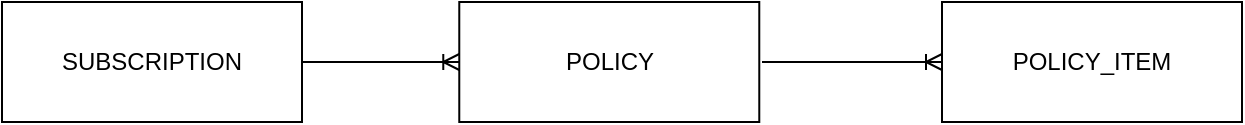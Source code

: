 <mxfile version="18.0.2" type="github">
  <diagram id="fLK2QHoBTqFBZqGhMDc5" name="Page-1">
    <mxGraphModel dx="1422" dy="739" grid="1" gridSize="10" guides="1" tooltips="1" connect="1" arrows="1" fold="1" page="1" pageScale="1" pageWidth="850" pageHeight="1100" math="0" shadow="0">
      <root>
        <mxCell id="0" />
        <mxCell id="1" parent="0" />
        <mxCell id="Ezx-8jmVCmr3T-Vk9Jlq-1" value="SUBSCRIPTION" style="whiteSpace=wrap;html=1;align=center;" vertex="1" parent="1">
          <mxGeometry x="70" y="140" width="150" height="60" as="geometry" />
        </mxCell>
        <mxCell id="Ezx-8jmVCmr3T-Vk9Jlq-2" value="POLICY" style="whiteSpace=wrap;html=1;align=center;" vertex="1" parent="1">
          <mxGeometry x="298.64" y="140" width="150" height="60" as="geometry" />
        </mxCell>
        <mxCell id="Ezx-8jmVCmr3T-Vk9Jlq-3" value="POLICY_ITEM" style="whiteSpace=wrap;html=1;align=center;" vertex="1" parent="1">
          <mxGeometry x="540" y="140" width="150" height="60" as="geometry" />
        </mxCell>
        <mxCell id="Ezx-8jmVCmr3T-Vk9Jlq-4" value="" style="edgeStyle=entityRelationEdgeStyle;fontSize=12;html=1;endArrow=ERoneToMany;rounded=0;exitX=1;exitY=0.5;exitDx=0;exitDy=0;entryX=0;entryY=0.5;entryDx=0;entryDy=0;" edge="1" parent="1" source="Ezx-8jmVCmr3T-Vk9Jlq-1" target="Ezx-8jmVCmr3T-Vk9Jlq-2">
          <mxGeometry width="100" height="100" relative="1" as="geometry">
            <mxPoint x="270" y="130" as="sourcePoint" />
            <mxPoint x="370" y="30" as="targetPoint" />
          </mxGeometry>
        </mxCell>
        <mxCell id="Ezx-8jmVCmr3T-Vk9Jlq-5" value="" style="edgeStyle=entityRelationEdgeStyle;fontSize=12;html=1;endArrow=ERoneToMany;rounded=0;" edge="1" parent="1" target="Ezx-8jmVCmr3T-Vk9Jlq-3">
          <mxGeometry width="100" height="100" relative="1" as="geometry">
            <mxPoint x="450" y="170" as="sourcePoint" />
            <mxPoint x="308.64" y="180" as="targetPoint" />
          </mxGeometry>
        </mxCell>
      </root>
    </mxGraphModel>
  </diagram>
</mxfile>
